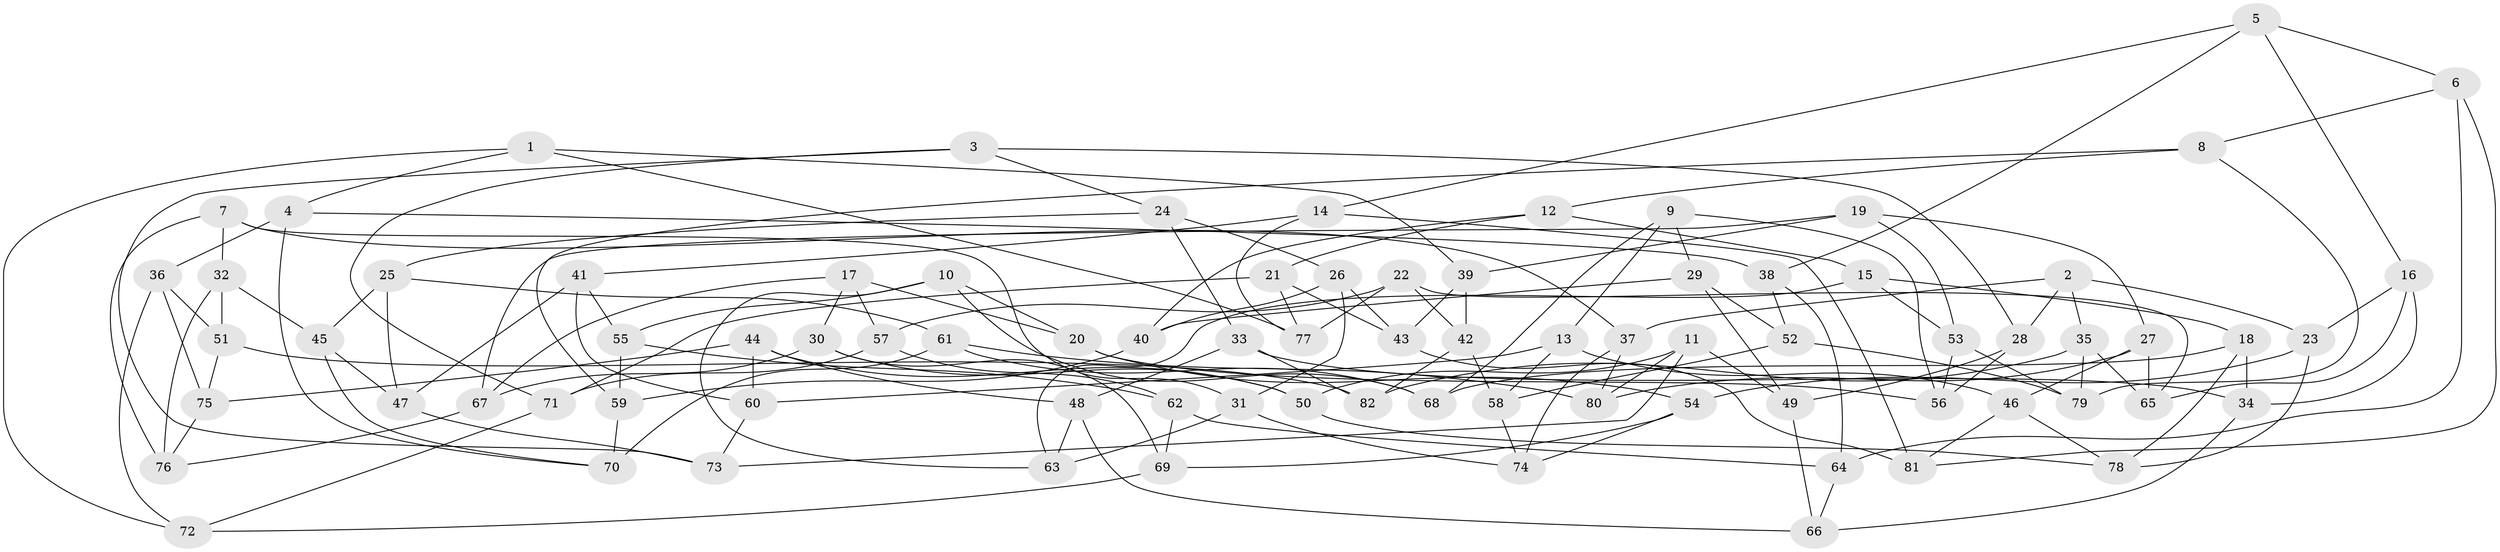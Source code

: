 // Generated by graph-tools (version 1.1) at 2025/03/03/09/25 03:03:05]
// undirected, 82 vertices, 164 edges
graph export_dot {
graph [start="1"]
  node [color=gray90,style=filled];
  1;
  2;
  3;
  4;
  5;
  6;
  7;
  8;
  9;
  10;
  11;
  12;
  13;
  14;
  15;
  16;
  17;
  18;
  19;
  20;
  21;
  22;
  23;
  24;
  25;
  26;
  27;
  28;
  29;
  30;
  31;
  32;
  33;
  34;
  35;
  36;
  37;
  38;
  39;
  40;
  41;
  42;
  43;
  44;
  45;
  46;
  47;
  48;
  49;
  50;
  51;
  52;
  53;
  54;
  55;
  56;
  57;
  58;
  59;
  60;
  61;
  62;
  63;
  64;
  65;
  66;
  67;
  68;
  69;
  70;
  71;
  72;
  73;
  74;
  75;
  76;
  77;
  78;
  79;
  80;
  81;
  82;
  1 -- 4;
  1 -- 72;
  1 -- 39;
  1 -- 77;
  2 -- 37;
  2 -- 23;
  2 -- 35;
  2 -- 28;
  3 -- 28;
  3 -- 24;
  3 -- 73;
  3 -- 71;
  4 -- 38;
  4 -- 70;
  4 -- 36;
  5 -- 38;
  5 -- 16;
  5 -- 6;
  5 -- 14;
  6 -- 64;
  6 -- 81;
  6 -- 8;
  7 -- 31;
  7 -- 37;
  7 -- 76;
  7 -- 32;
  8 -- 59;
  8 -- 12;
  8 -- 79;
  9 -- 68;
  9 -- 13;
  9 -- 56;
  9 -- 29;
  10 -- 55;
  10 -- 68;
  10 -- 63;
  10 -- 20;
  11 -- 80;
  11 -- 49;
  11 -- 73;
  11 -- 50;
  12 -- 15;
  12 -- 21;
  12 -- 40;
  13 -- 58;
  13 -- 60;
  13 -- 46;
  14 -- 81;
  14 -- 41;
  14 -- 77;
  15 -- 18;
  15 -- 53;
  15 -- 63;
  16 -- 23;
  16 -- 34;
  16 -- 65;
  17 -- 67;
  17 -- 57;
  17 -- 20;
  17 -- 30;
  18 -- 34;
  18 -- 68;
  18 -- 78;
  19 -- 53;
  19 -- 39;
  19 -- 27;
  19 -- 67;
  20 -- 54;
  20 -- 56;
  21 -- 71;
  21 -- 77;
  21 -- 43;
  22 -- 65;
  22 -- 57;
  22 -- 77;
  22 -- 42;
  23 -- 54;
  23 -- 78;
  24 -- 26;
  24 -- 33;
  24 -- 25;
  25 -- 61;
  25 -- 47;
  25 -- 45;
  26 -- 43;
  26 -- 31;
  26 -- 40;
  27 -- 46;
  27 -- 80;
  27 -- 65;
  28 -- 49;
  28 -- 56;
  29 -- 40;
  29 -- 49;
  29 -- 52;
  30 -- 69;
  30 -- 67;
  30 -- 50;
  31 -- 63;
  31 -- 74;
  32 -- 45;
  32 -- 51;
  32 -- 76;
  33 -- 34;
  33 -- 48;
  33 -- 82;
  34 -- 66;
  35 -- 79;
  35 -- 82;
  35 -- 65;
  36 -- 72;
  36 -- 51;
  36 -- 75;
  37 -- 74;
  37 -- 80;
  38 -- 52;
  38 -- 64;
  39 -- 42;
  39 -- 43;
  40 -- 59;
  41 -- 60;
  41 -- 47;
  41 -- 55;
  42 -- 58;
  42 -- 82;
  43 -- 81;
  44 -- 48;
  44 -- 75;
  44 -- 60;
  44 -- 50;
  45 -- 47;
  45 -- 70;
  46 -- 78;
  46 -- 81;
  47 -- 73;
  48 -- 63;
  48 -- 66;
  49 -- 66;
  50 -- 78;
  51 -- 82;
  51 -- 75;
  52 -- 79;
  52 -- 58;
  53 -- 79;
  53 -- 56;
  54 -- 69;
  54 -- 74;
  55 -- 59;
  55 -- 62;
  57 -- 62;
  57 -- 71;
  58 -- 74;
  59 -- 70;
  60 -- 73;
  61 -- 70;
  61 -- 68;
  61 -- 80;
  62 -- 69;
  62 -- 64;
  64 -- 66;
  67 -- 76;
  69 -- 72;
  71 -- 72;
  75 -- 76;
}

